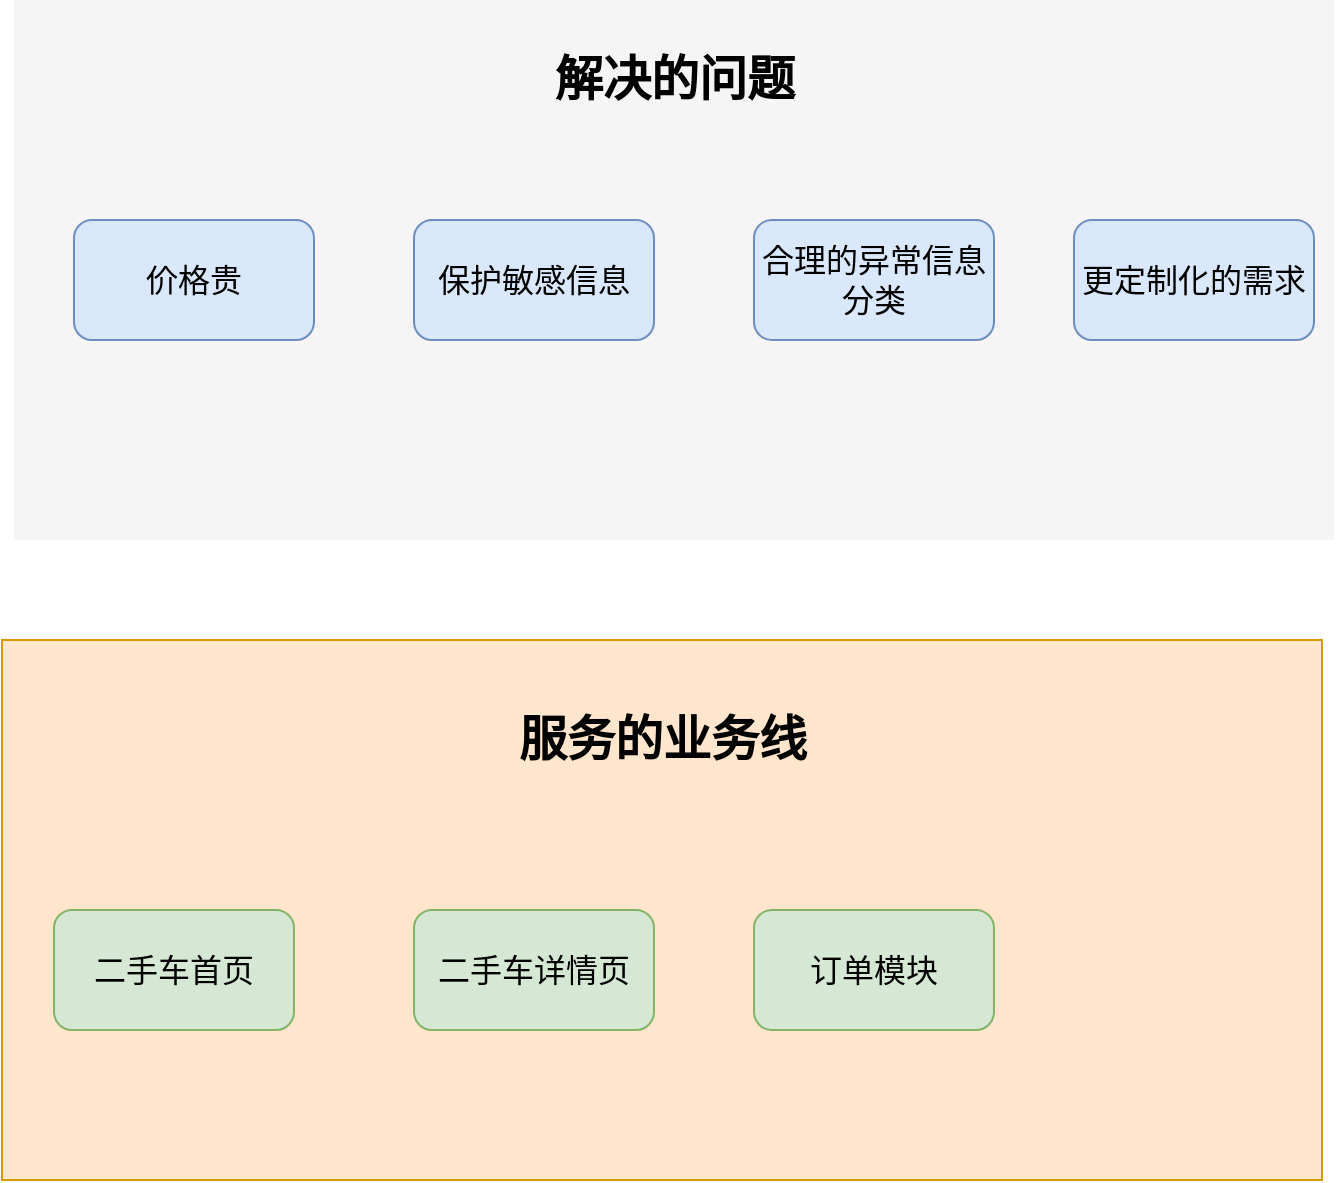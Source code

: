 <mxfile version="17.1.3" type="github">
  <diagram id="SjN7w-9kaJxU1CpfsD7i" name="第 1 页">
    <mxGraphModel dx="1351" dy="761" grid="1" gridSize="10" guides="1" tooltips="1" connect="1" arrows="1" fold="1" page="1" pageScale="1" pageWidth="827" pageHeight="1169" math="0" shadow="0">
      <root>
        <mxCell id="0" />
        <mxCell id="1" parent="0" />
        <mxCell id="3FUAT6gZIjH8JTYTQUW0-12" value="" style="rounded=0;whiteSpace=wrap;html=1;fontSize=16;fillColor=#ffe6cc;strokeColor=#d79b00;" vertex="1" parent="1">
          <mxGeometry x="134" y="420" width="660" height="270" as="geometry" />
        </mxCell>
        <mxCell id="3FUAT6gZIjH8JTYTQUW0-5" value="" style="rounded=0;whiteSpace=wrap;html=1;fontSize=16;fillColor=#f5f5f5;fontColor=#333333;strokeColor=none;" vertex="1" parent="1">
          <mxGeometry x="140" y="100" width="660" height="270" as="geometry" />
        </mxCell>
        <mxCell id="3FUAT6gZIjH8JTYTQUW0-1" value="价格贵" style="rounded=1;whiteSpace=wrap;html=1;fillColor=#dae8fc;strokeColor=#6c8ebf;fontSize=16;" vertex="1" parent="1">
          <mxGeometry x="170" y="210" width="120" height="60" as="geometry" />
        </mxCell>
        <mxCell id="3FUAT6gZIjH8JTYTQUW0-2" value="保护敏感信息" style="rounded=1;whiteSpace=wrap;html=1;fillColor=#dae8fc;strokeColor=#6c8ebf;fontSize=16;" vertex="1" parent="1">
          <mxGeometry x="340" y="210" width="120" height="60" as="geometry" />
        </mxCell>
        <mxCell id="3FUAT6gZIjH8JTYTQUW0-3" value="合理的异常信息分类" style="rounded=1;whiteSpace=wrap;html=1;fillColor=#dae8fc;strokeColor=#6c8ebf;fontSize=16;" vertex="1" parent="1">
          <mxGeometry x="510" y="210" width="120" height="60" as="geometry" />
        </mxCell>
        <mxCell id="3FUAT6gZIjH8JTYTQUW0-4" value="更定制化的需求" style="rounded=1;whiteSpace=wrap;html=1;fillColor=#dae8fc;strokeColor=#6c8ebf;fontSize=16;" vertex="1" parent="1">
          <mxGeometry x="670" y="210" width="120" height="60" as="geometry" />
        </mxCell>
        <mxCell id="3FUAT6gZIjH8JTYTQUW0-6" value="解决的问题" style="text;strokeColor=none;fillColor=none;html=1;fontSize=24;fontStyle=1;verticalAlign=middle;align=center;" vertex="1" parent="1">
          <mxGeometry x="420" y="120" width="100" height="40" as="geometry" />
        </mxCell>
        <mxCell id="3FUAT6gZIjH8JTYTQUW0-7" value="二手车首页" style="rounded=1;whiteSpace=wrap;html=1;fontSize=16;fillColor=#d5e8d4;strokeColor=#82b366;" vertex="1" parent="1">
          <mxGeometry x="160" y="555" width="120" height="60" as="geometry" />
        </mxCell>
        <mxCell id="3FUAT6gZIjH8JTYTQUW0-9" value="二手车详情页" style="rounded=1;whiteSpace=wrap;html=1;fontSize=16;fillColor=#d5e8d4;strokeColor=#82b366;" vertex="1" parent="1">
          <mxGeometry x="340" y="555" width="120" height="60" as="geometry" />
        </mxCell>
        <mxCell id="3FUAT6gZIjH8JTYTQUW0-10" value="订单模块" style="rounded=1;whiteSpace=wrap;html=1;fontSize=16;fillColor=#d5e8d4;strokeColor=#82b366;" vertex="1" parent="1">
          <mxGeometry x="510" y="555" width="120" height="60" as="geometry" />
        </mxCell>
        <mxCell id="3FUAT6gZIjH8JTYTQUW0-13" value="服务的业务线" style="text;strokeColor=none;fillColor=none;html=1;fontSize=24;fontStyle=1;verticalAlign=middle;align=center;" vertex="1" parent="1">
          <mxGeometry x="414" y="450" width="100" height="40" as="geometry" />
        </mxCell>
      </root>
    </mxGraphModel>
  </diagram>
</mxfile>
